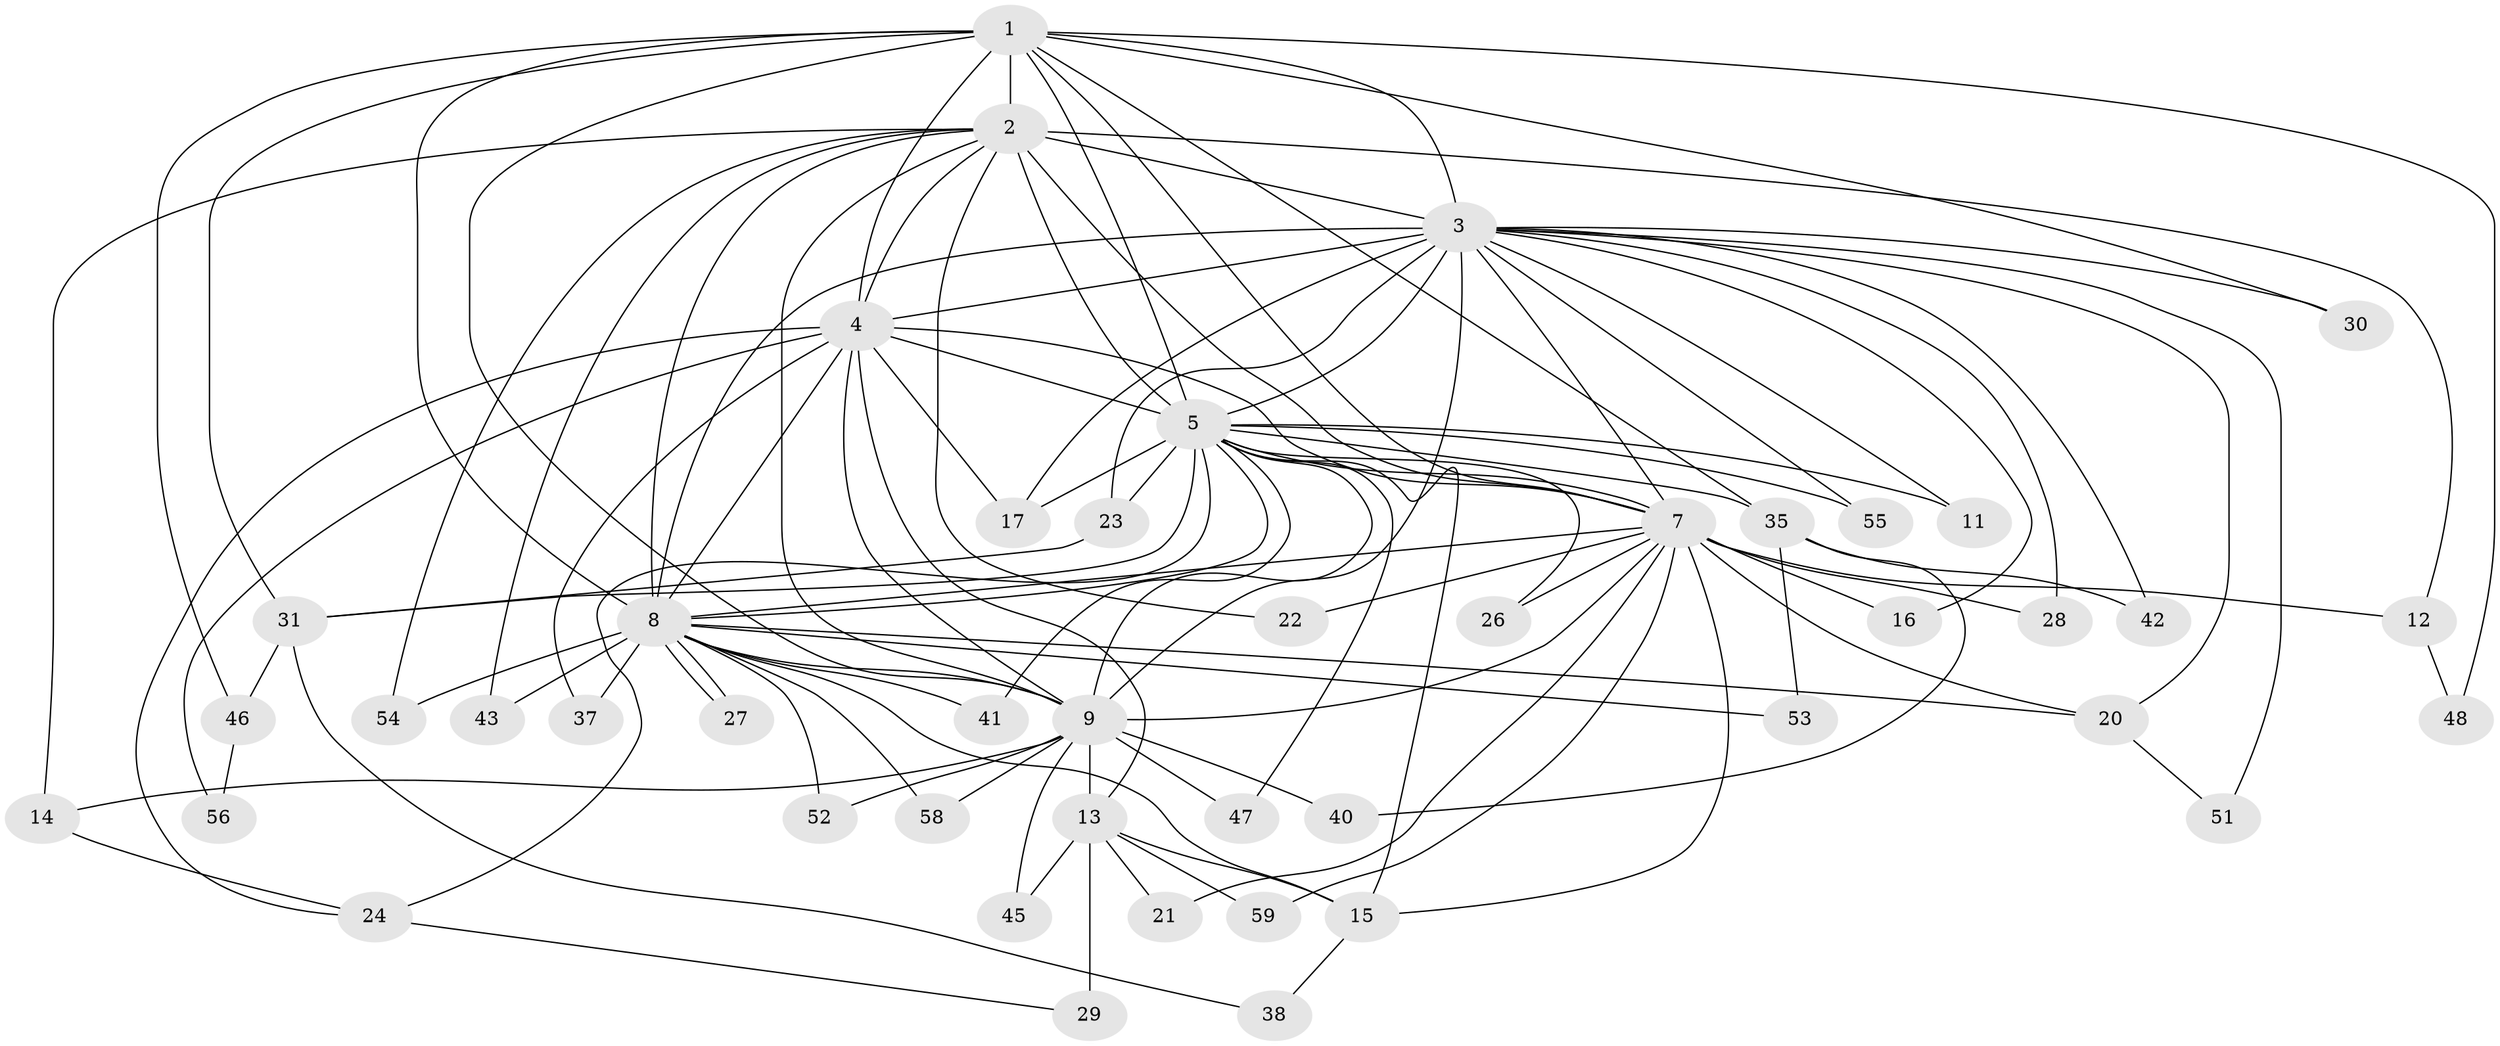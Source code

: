 // original degree distribution, {12: 0.01694915254237288, 15: 0.05084745762711865, 14: 0.01694915254237288, 22: 0.01694915254237288, 13: 0.01694915254237288, 19: 0.03389830508474576, 18: 0.01694915254237288, 2: 0.576271186440678, 3: 0.15254237288135594, 7: 0.01694915254237288, 4: 0.05084745762711865, 5: 0.03389830508474576}
// Generated by graph-tools (version 1.1) at 2025/11/02/27/25 16:11:08]
// undirected, 45 vertices, 108 edges
graph export_dot {
graph [start="1"]
  node [color=gray90,style=filled];
  1 [super="+6"];
  2 [super="+50"];
  3 [super="+10"];
  4 [super="+32"];
  5 [super="+19"];
  7 [super="+33"];
  8 [super="+25"];
  9 [super="+18"];
  11;
  12;
  13 [super="+44"];
  14;
  15 [super="+36"];
  16;
  17 [super="+49"];
  20 [super="+34"];
  21;
  22;
  23;
  24 [super="+57"];
  26;
  27;
  28;
  29;
  30;
  31 [super="+39"];
  35;
  37;
  38;
  40;
  41;
  42;
  43;
  45;
  46;
  47;
  48;
  51;
  52;
  53;
  54;
  55;
  56;
  58;
  59;
  1 -- 2 [weight=2];
  1 -- 3 [weight=4];
  1 -- 4 [weight=3];
  1 -- 5 [weight=2];
  1 -- 7 [weight=2];
  1 -- 8 [weight=2];
  1 -- 9 [weight=3];
  1 -- 31;
  1 -- 35;
  1 -- 46;
  1 -- 48;
  1 -- 30;
  2 -- 3 [weight=3];
  2 -- 4;
  2 -- 5;
  2 -- 7;
  2 -- 8;
  2 -- 9;
  2 -- 12;
  2 -- 14;
  2 -- 22;
  2 -- 43;
  2 -- 54;
  3 -- 4 [weight=2];
  3 -- 5 [weight=2];
  3 -- 7 [weight=2];
  3 -- 8 [weight=2];
  3 -- 9 [weight=2];
  3 -- 11;
  3 -- 16;
  3 -- 51;
  3 -- 55;
  3 -- 42;
  3 -- 23;
  3 -- 28;
  3 -- 30;
  3 -- 17;
  3 -- 20;
  4 -- 5;
  4 -- 7;
  4 -- 8;
  4 -- 9;
  4 -- 13;
  4 -- 17;
  4 -- 24;
  4 -- 37;
  4 -- 56;
  5 -- 7;
  5 -- 8;
  5 -- 9;
  5 -- 11;
  5 -- 17;
  5 -- 23;
  5 -- 26;
  5 -- 31;
  5 -- 35;
  5 -- 41;
  5 -- 47;
  5 -- 55;
  5 -- 15;
  5 -- 24;
  7 -- 8;
  7 -- 9 [weight=2];
  7 -- 12;
  7 -- 15;
  7 -- 16;
  7 -- 20;
  7 -- 21;
  7 -- 22;
  7 -- 26;
  7 -- 28;
  7 -- 59;
  8 -- 9;
  8 -- 20;
  8 -- 27;
  8 -- 27;
  8 -- 37;
  8 -- 43;
  8 -- 52;
  8 -- 53;
  8 -- 54;
  8 -- 58;
  8 -- 41;
  8 -- 15;
  9 -- 13;
  9 -- 14;
  9 -- 40;
  9 -- 45;
  9 -- 47;
  9 -- 52;
  9 -- 58;
  12 -- 48;
  13 -- 15;
  13 -- 21;
  13 -- 29 [weight=2];
  13 -- 45;
  13 -- 59;
  14 -- 24;
  15 -- 38;
  20 -- 51;
  23 -- 31;
  24 -- 29;
  31 -- 38;
  31 -- 46;
  35 -- 40;
  35 -- 42;
  35 -- 53;
  46 -- 56;
}

